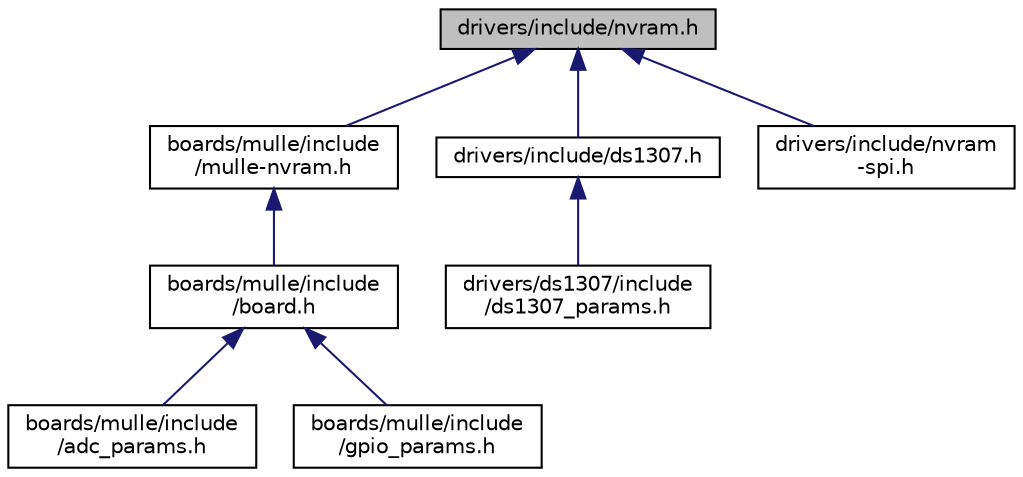 digraph "drivers/include/nvram.h"
{
 // LATEX_PDF_SIZE
  edge [fontname="Helvetica",fontsize="10",labelfontname="Helvetica",labelfontsize="10"];
  node [fontname="Helvetica",fontsize="10",shape=record];
  Node1 [label="drivers/include/nvram.h",height=0.2,width=0.4,color="black", fillcolor="grey75", style="filled", fontcolor="black",tooltip="Generic non-volatile RAM driver interface."];
  Node1 -> Node2 [dir="back",color="midnightblue",fontsize="10",style="solid",fontname="Helvetica"];
  Node2 [label="boards/mulle/include\l/mulle-nvram.h",height=0.2,width=0.4,color="black", fillcolor="white", style="filled",URL="$mulle-nvram_8h.html",tooltip="NVRAM offsets for the Eistec Mulle IoT board."];
  Node2 -> Node3 [dir="back",color="midnightblue",fontsize="10",style="solid",fontname="Helvetica"];
  Node3 [label="boards/mulle/include\l/board.h",height=0.2,width=0.4,color="black", fillcolor="white", style="filled",URL="$mulle_2include_2board_8h.html",tooltip="Board specific definitions for the Eistec Mulle IoT board."];
  Node3 -> Node4 [dir="back",color="midnightblue",fontsize="10",style="solid",fontname="Helvetica"];
  Node4 [label="boards/mulle/include\l/adc_params.h",height=0.2,width=0.4,color="black", fillcolor="white", style="filled",URL="$mulle_2include_2adc__params_8h.html",tooltip="Board specific configuration of direct mapped ADC."];
  Node3 -> Node5 [dir="back",color="midnightblue",fontsize="10",style="solid",fontname="Helvetica"];
  Node5 [label="boards/mulle/include\l/gpio_params.h",height=0.2,width=0.4,color="black", fillcolor="white", style="filled",URL="$mulle_2include_2gpio__params_8h.html",tooltip="Board specific configuration of direct mapped GPIOs."];
  Node1 -> Node6 [dir="back",color="midnightblue",fontsize="10",style="solid",fontname="Helvetica"];
  Node6 [label="drivers/include/ds1307.h",height=0.2,width=0.4,color="black", fillcolor="white", style="filled",URL="$ds1307_8h.html",tooltip="DS1307 definitions."];
  Node6 -> Node7 [dir="back",color="midnightblue",fontsize="10",style="solid",fontname="Helvetica"];
  Node7 [label="drivers/ds1307/include\l/ds1307_params.h",height=0.2,width=0.4,color="black", fillcolor="white", style="filled",URL="$ds1307__params_8h.html",tooltip="Default configuration for DS1307 devices."];
  Node1 -> Node8 [dir="back",color="midnightblue",fontsize="10",style="solid",fontname="Helvetica"];
  Node8 [label="drivers/include/nvram\l-spi.h",height=0.2,width=0.4,color="black", fillcolor="white", style="filled",URL="$nvram-spi_8h.html",tooltip="Device interface for various SPI connected NVRAM."];
}
